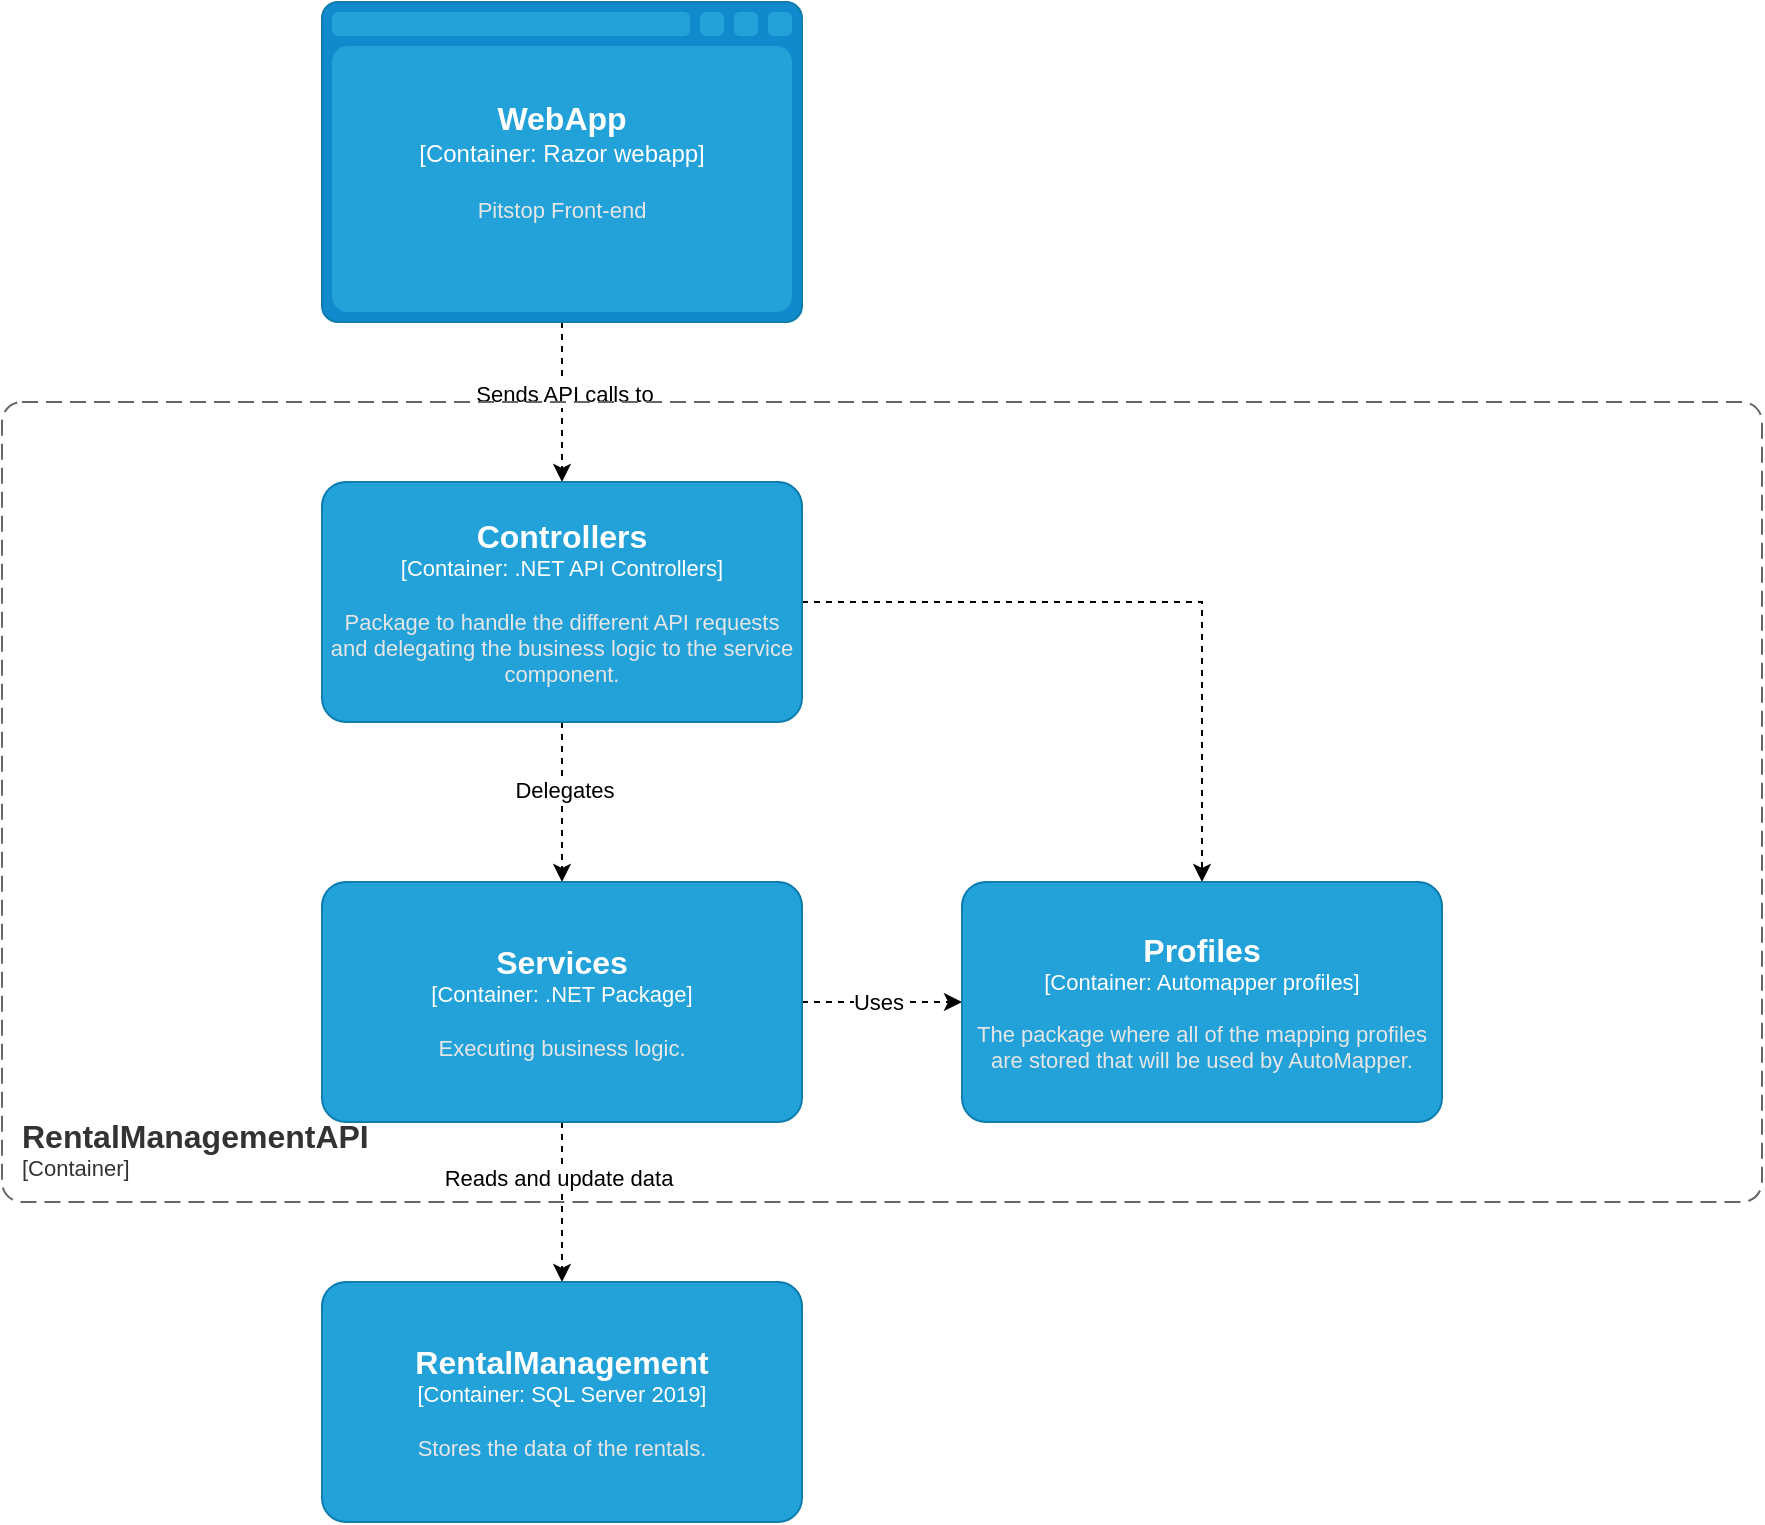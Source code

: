 ﻿<mxfile version="24.7.17">
  <diagram name="Page-1" id="0QtvWwnuYeNMiUCRStc_">
    <mxGraphModel dx="2440" dy="1407" grid="1" gridSize="10" guides="1" tooltips="1" connect="1" arrows="1" fold="1" page="1" pageScale="1" pageWidth="850" pageHeight="1100" math="0" shadow="0">
      <root>
        <mxCell id="0" />
        <mxCell id="1" parent="0" />
        <mxCell id="5ZkzdNANfBEYWKa9oJmx-3" style="edgeStyle=orthogonalEdgeStyle;rounded=0;orthogonalLoop=1;jettySize=auto;html=1;dashed=1;" edge="1" parent="1" source="5ZkzdNANfBEYWKa9oJmx-1" target="5ZkzdNANfBEYWKa9oJmx-2">
          <mxGeometry relative="1" as="geometry" />
        </mxCell>
        <mxCell id="5ZkzdNANfBEYWKa9oJmx-15" value="Sends API calls to" style="edgeLabel;html=1;align=center;verticalAlign=middle;resizable=0;points=[];" vertex="1" connectable="0" parent="5ZkzdNANfBEYWKa9oJmx-3">
          <mxGeometry x="-0.107" y="1" relative="1" as="geometry">
            <mxPoint as="offset" />
          </mxGeometry>
        </mxCell>
        <object placeholders="1" c4Name="WebApp" c4Type="Container" c4Technology="Razor webapp" c4Description="Pitstop Front-end" label="&lt;font style=&quot;font-size: 16px&quot;&gt;&lt;b&gt;%c4Name%&lt;/b&gt;&lt;/font&gt;&lt;div&gt;[%c4Type%:&amp;nbsp;%c4Technology%]&lt;/div&gt;&lt;br&gt;&lt;div&gt;&lt;font style=&quot;font-size: 11px&quot;&gt;&lt;font color=&quot;#E6E6E6&quot;&gt;%c4Description%&lt;/font&gt;&lt;/div&gt;" id="5ZkzdNANfBEYWKa9oJmx-1">
          <mxCell style="shape=mxgraph.c4.webBrowserContainer2;whiteSpace=wrap;html=1;boundedLbl=1;rounded=0;labelBackgroundColor=none;strokeColor=#118ACD;fillColor=#23A2D9;strokeColor=#118ACD;strokeColor2=#0E7DAD;fontSize=12;fontColor=#ffffff;align=center;metaEdit=1;points=[[0.5,0,0],[1,0.25,0],[1,0.5,0],[1,0.75,0],[0.5,1,0],[0,0.75,0],[0,0.5,0],[0,0.25,0]];resizable=0;" vertex="1" parent="1">
            <mxGeometry x="280" y="120" width="240" height="160" as="geometry" />
          </mxCell>
        </object>
        <mxCell id="5ZkzdNANfBEYWKa9oJmx-5" style="edgeStyle=orthogonalEdgeStyle;rounded=0;orthogonalLoop=1;jettySize=auto;html=1;dashed=1;" edge="1" parent="1" source="5ZkzdNANfBEYWKa9oJmx-2" target="5ZkzdNANfBEYWKa9oJmx-4">
          <mxGeometry relative="1" as="geometry" />
        </mxCell>
        <mxCell id="5ZkzdNANfBEYWKa9oJmx-14" value="Delegates" style="edgeLabel;html=1;align=center;verticalAlign=middle;resizable=0;points=[];" vertex="1" connectable="0" parent="5ZkzdNANfBEYWKa9oJmx-5">
          <mxGeometry x="-0.146" y="1" relative="1" as="geometry">
            <mxPoint as="offset" />
          </mxGeometry>
        </mxCell>
        <mxCell id="5ZkzdNANfBEYWKa9oJmx-7" style="edgeStyle=orthogonalEdgeStyle;rounded=0;orthogonalLoop=1;jettySize=auto;html=1;dashed=1;" edge="1" parent="1" source="5ZkzdNANfBEYWKa9oJmx-2" target="5ZkzdNANfBEYWKa9oJmx-6">
          <mxGeometry relative="1" as="geometry" />
        </mxCell>
        <object placeholders="1" c4Name="Controllers" c4Type="Container" c4Technology=".NET API Controllers" c4Description="Package to handle the different API requests and delegating the business logic to the service component." label="&lt;font style=&quot;font-size: 16px&quot;&gt;&lt;b&gt;%c4Name%&lt;/b&gt;&lt;/font&gt;&lt;div&gt;[%c4Type%: %c4Technology%]&lt;/div&gt;&lt;br&gt;&lt;div&gt;&lt;font style=&quot;font-size: 11px&quot;&gt;&lt;font color=&quot;#E6E6E6&quot;&gt;%c4Description%&lt;/font&gt;&lt;/div&gt;" id="5ZkzdNANfBEYWKa9oJmx-2">
          <mxCell style="rounded=1;whiteSpace=wrap;html=1;fontSize=11;labelBackgroundColor=none;fillColor=#23A2D9;fontColor=#ffffff;align=center;arcSize=10;strokeColor=#0E7DAD;metaEdit=1;resizable=0;points=[[0.25,0,0],[0.5,0,0],[0.75,0,0],[1,0.25,0],[1,0.5,0],[1,0.75,0],[0.75,1,0],[0.5,1,0],[0.25,1,0],[0,0.75,0],[0,0.5,0],[0,0.25,0]];" vertex="1" parent="1">
            <mxGeometry x="280" y="360" width="240" height="120" as="geometry" />
          </mxCell>
        </object>
        <mxCell id="5ZkzdNANfBEYWKa9oJmx-8" style="edgeStyle=orthogonalEdgeStyle;rounded=0;orthogonalLoop=1;jettySize=auto;html=1;dashed=1;" edge="1" parent="1" source="5ZkzdNANfBEYWKa9oJmx-4" target="5ZkzdNANfBEYWKa9oJmx-6">
          <mxGeometry relative="1" as="geometry" />
        </mxCell>
        <mxCell id="5ZkzdNANfBEYWKa9oJmx-12" value="Uses" style="edgeLabel;html=1;align=center;verticalAlign=middle;resizable=0;points=[];" vertex="1" connectable="0" parent="5ZkzdNANfBEYWKa9oJmx-8">
          <mxGeometry x="-0.068" relative="1" as="geometry">
            <mxPoint as="offset" />
          </mxGeometry>
        </mxCell>
        <mxCell id="5ZkzdNANfBEYWKa9oJmx-11" style="edgeStyle=orthogonalEdgeStyle;rounded=0;orthogonalLoop=1;jettySize=auto;html=1;dashed=1;" edge="1" parent="1" source="5ZkzdNANfBEYWKa9oJmx-4" target="5ZkzdNANfBEYWKa9oJmx-10">
          <mxGeometry relative="1" as="geometry" />
        </mxCell>
        <mxCell id="5ZkzdNANfBEYWKa9oJmx-13" value="Reads and update data" style="edgeLabel;html=1;align=center;verticalAlign=middle;resizable=0;points=[];" vertex="1" connectable="0" parent="5ZkzdNANfBEYWKa9oJmx-11">
          <mxGeometry x="-0.304" y="-2" relative="1" as="geometry">
            <mxPoint as="offset" />
          </mxGeometry>
        </mxCell>
        <object placeholders="1" c4Name="Services" c4Type="Container" c4Technology=".NET Package" c4Description="Executing business logic." label="&lt;font style=&quot;font-size: 16px&quot;&gt;&lt;b&gt;%c4Name%&lt;/b&gt;&lt;/font&gt;&lt;div&gt;[%c4Type%: %c4Technology%]&lt;/div&gt;&lt;br&gt;&lt;div&gt;&lt;font style=&quot;font-size: 11px&quot;&gt;&lt;font color=&quot;#E6E6E6&quot;&gt;%c4Description%&lt;/font&gt;&lt;/div&gt;" id="5ZkzdNANfBEYWKa9oJmx-4">
          <mxCell style="rounded=1;whiteSpace=wrap;html=1;fontSize=11;labelBackgroundColor=none;fillColor=#23A2D9;fontColor=#ffffff;align=center;arcSize=10;strokeColor=#0E7DAD;metaEdit=1;resizable=0;points=[[0.25,0,0],[0.5,0,0],[0.75,0,0],[1,0.25,0],[1,0.5,0],[1,0.75,0],[0.75,1,0],[0.5,1,0],[0.25,1,0],[0,0.75,0],[0,0.5,0],[0,0.25,0]];" vertex="1" parent="1">
            <mxGeometry x="280" y="560" width="240" height="120" as="geometry" />
          </mxCell>
        </object>
        <object placeholders="1" c4Name="Profiles" c4Type="Container" c4Technology="Automapper profiles" c4Description="The package where all of the mapping profiles are stored that will be used by AutoMapper." label="&lt;font style=&quot;font-size: 16px&quot;&gt;&lt;b&gt;%c4Name%&lt;/b&gt;&lt;/font&gt;&lt;div&gt;[%c4Type%: %c4Technology%]&lt;/div&gt;&lt;br&gt;&lt;div&gt;&lt;font style=&quot;font-size: 11px&quot;&gt;&lt;font color=&quot;#E6E6E6&quot;&gt;%c4Description%&lt;/font&gt;&lt;/div&gt;" id="5ZkzdNANfBEYWKa9oJmx-6">
          <mxCell style="rounded=1;whiteSpace=wrap;html=1;fontSize=11;labelBackgroundColor=none;fillColor=#23A2D9;fontColor=#ffffff;align=center;arcSize=10;strokeColor=#0E7DAD;metaEdit=1;resizable=0;points=[[0.25,0,0],[0.5,0,0],[0.75,0,0],[1,0.25,0],[1,0.5,0],[1,0.75,0],[0.75,1,0],[0.5,1,0],[0.25,1,0],[0,0.75,0],[0,0.5,0],[0,0.25,0]];" vertex="1" parent="1">
            <mxGeometry x="600" y="560" width="240" height="120" as="geometry" />
          </mxCell>
        </object>
        <object placeholders="1" c4Name="RentalManagement" c4Type="Container" c4Technology="SQL Server 2019" c4Description="Stores the data of the rentals." label="&lt;font style=&quot;font-size: 16px&quot;&gt;&lt;b&gt;%c4Name%&lt;/b&gt;&lt;/font&gt;&lt;div&gt;[%c4Type%: %c4Technology%]&lt;/div&gt;&lt;br&gt;&lt;div&gt;&lt;font style=&quot;font-size: 11px&quot;&gt;&lt;font color=&quot;#E6E6E6&quot;&gt;%c4Description%&lt;/font&gt;&lt;/div&gt;" id="5ZkzdNANfBEYWKa9oJmx-10">
          <mxCell style="rounded=1;whiteSpace=wrap;html=1;fontSize=11;labelBackgroundColor=none;fillColor=#23A2D9;fontColor=#ffffff;align=center;arcSize=10;strokeColor=#0E7DAD;metaEdit=1;resizable=0;points=[[0.25,0,0],[0.5,0,0],[0.75,0,0],[1,0.25,0],[1,0.5,0],[1,0.75,0],[0.75,1,0],[0.5,1,0],[0.25,1,0],[0,0.75,0],[0,0.5,0],[0,0.25,0]];" vertex="1" parent="1">
            <mxGeometry x="280" y="760" width="240" height="120" as="geometry" />
          </mxCell>
        </object>
        <object placeholders="1" c4Name="RentalManagementAPI" c4Type="ContainerScopeBoundary" c4Application="Container" label="&lt;font style=&quot;font-size: 16px&quot;&gt;&lt;b&gt;&lt;div style=&quot;text-align: left&quot;&gt;%c4Name%&lt;/div&gt;&lt;/b&gt;&lt;/font&gt;&lt;div style=&quot;text-align: left&quot;&gt;[%c4Application%]&lt;/div&gt;" id="5ZkzdNANfBEYWKa9oJmx-16">
          <mxCell style="rounded=1;fontSize=11;whiteSpace=wrap;html=1;dashed=1;arcSize=20;fillColor=none;strokeColor=#666666;fontColor=#333333;labelBackgroundColor=none;align=left;verticalAlign=bottom;labelBorderColor=none;spacingTop=0;spacing=10;dashPattern=8 4;metaEdit=1;rotatable=0;perimeter=rectanglePerimeter;noLabel=0;labelPadding=0;allowArrows=0;connectable=0;expand=0;recursiveResize=0;editable=1;pointerEvents=0;absoluteArcSize=1;points=[[0.25,0,0],[0.5,0,0],[0.75,0,0],[1,0.25,0],[1,0.5,0],[1,0.75,0],[0.75,1,0],[0.5,1,0],[0.25,1,0],[0,0.75,0],[0,0.5,0],[0,0.25,0]];" vertex="1" parent="1">
            <mxGeometry x="120" y="320" width="880" height="400" as="geometry" />
          </mxCell>
        </object>
      </root>
    </mxGraphModel>
  </diagram>
</mxfile>
